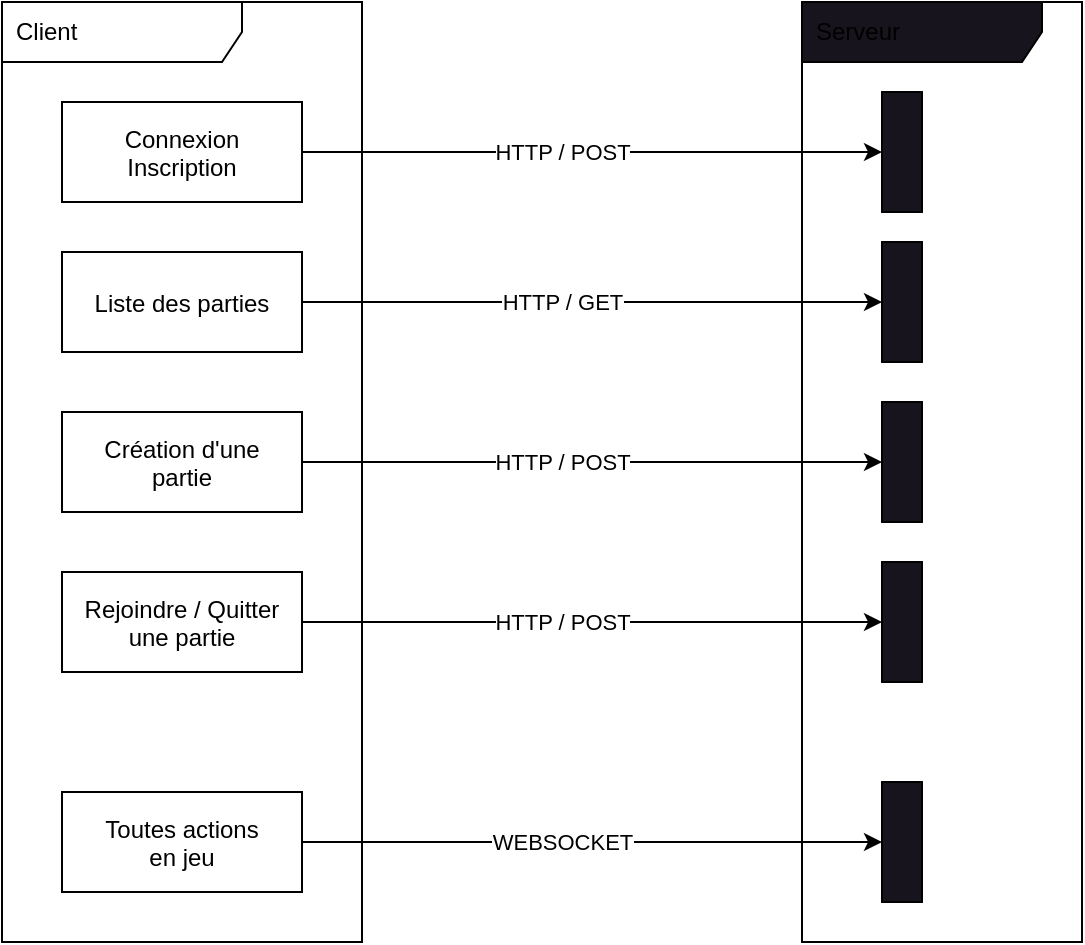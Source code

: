 <mxfile>
    <diagram id="BNu7J2G3WS-_Pifw_s_0" name="Page-1">
        <mxGraphModel dx="698" dy="611" grid="1" gridSize="10" guides="1" tooltips="1" connect="1" arrows="1" fold="1" page="1" pageScale="1" pageWidth="850" pageHeight="1100" math="0" shadow="0">
            <root>
                <mxCell id="0"/>
                <mxCell id="1" parent="0"/>
                <mxCell id="2" value="Client" style="shape=umlFrame;whiteSpace=wrap;html=1;width=120;height=30;boundedLbl=1;verticalAlign=middle;align=left;spacingLeft=5;" vertex="1" parent="1">
                    <mxGeometry x="80" y="160" width="180" height="470" as="geometry"/>
                </mxCell>
                <mxCell id="3" value="Serveur" style="shape=umlFrame;whiteSpace=wrap;html=1;width=120;height=30;boundedLbl=1;verticalAlign=middle;align=left;spacingLeft=5;fillColor=rgb(24, 20, 29);" vertex="1" parent="1">
                    <mxGeometry x="480" y="160" width="140" height="470" as="geometry"/>
                </mxCell>
                <mxCell id="8" value="" style="edgeStyle=none;html=1;" edge="1" parent="1" source="6" target="7">
                    <mxGeometry relative="1" as="geometry"/>
                </mxCell>
                <mxCell id="9" value="HTTP / POST" style="edgeLabel;html=1;align=center;verticalAlign=middle;resizable=0;points=[];" vertex="1" connectable="0" parent="8">
                    <mxGeometry x="-0.241" y="1" relative="1" as="geometry">
                        <mxPoint x="20" y="1" as="offset"/>
                    </mxGeometry>
                </mxCell>
                <mxCell id="6" value="Connexion&#10;Inscription" style="fontStyle=0;" vertex="1" parent="1">
                    <mxGeometry x="110" y="210" width="120" height="50" as="geometry"/>
                </mxCell>
                <mxCell id="7" value="" style="whiteSpace=wrap;html=1;fillColor=rgb(24, 20, 29);fontStyle=0;" vertex="1" parent="1">
                    <mxGeometry x="520" y="205" width="20" height="60" as="geometry"/>
                </mxCell>
                <mxCell id="10" value="" style="edgeStyle=none;html=1;" edge="1" parent="1" source="12" target="13">
                    <mxGeometry relative="1" as="geometry"/>
                </mxCell>
                <mxCell id="11" value="HTTP / GET" style="edgeLabel;html=1;align=center;verticalAlign=middle;resizable=0;points=[];" vertex="1" connectable="0" parent="10">
                    <mxGeometry x="-0.241" y="1" relative="1" as="geometry">
                        <mxPoint x="20" y="1" as="offset"/>
                    </mxGeometry>
                </mxCell>
                <mxCell id="12" value="Liste des parties" style="fontStyle=0;" vertex="1" parent="1">
                    <mxGeometry x="110" y="285" width="120" height="50" as="geometry"/>
                </mxCell>
                <mxCell id="13" value="" style="whiteSpace=wrap;html=1;fillColor=rgb(24, 20, 29);fontStyle=0;" vertex="1" parent="1">
                    <mxGeometry x="520" y="280" width="20" height="60" as="geometry"/>
                </mxCell>
                <mxCell id="14" value="" style="edgeStyle=none;html=1;" edge="1" parent="1" source="16" target="17">
                    <mxGeometry relative="1" as="geometry"/>
                </mxCell>
                <mxCell id="15" value="HTTP / POST" style="edgeLabel;html=1;align=center;verticalAlign=middle;resizable=0;points=[];" vertex="1" connectable="0" parent="14">
                    <mxGeometry x="-0.241" y="1" relative="1" as="geometry">
                        <mxPoint x="20" y="1" as="offset"/>
                    </mxGeometry>
                </mxCell>
                <mxCell id="16" value="Création d'une&#10;partie" style="fontStyle=0;" vertex="1" parent="1">
                    <mxGeometry x="110" y="365" width="120" height="50" as="geometry"/>
                </mxCell>
                <mxCell id="17" value="" style="whiteSpace=wrap;html=1;fillColor=rgb(24, 20, 29);fontStyle=0;" vertex="1" parent="1">
                    <mxGeometry x="520" y="360" width="20" height="60" as="geometry"/>
                </mxCell>
                <mxCell id="18" value="" style="edgeStyle=none;html=1;" edge="1" parent="1" source="20" target="21">
                    <mxGeometry relative="1" as="geometry"/>
                </mxCell>
                <mxCell id="19" value="HTTP / POST" style="edgeLabel;html=1;align=center;verticalAlign=middle;resizable=0;points=[];" vertex="1" connectable="0" parent="18">
                    <mxGeometry x="-0.241" y="1" relative="1" as="geometry">
                        <mxPoint x="20" y="1" as="offset"/>
                    </mxGeometry>
                </mxCell>
                <mxCell id="20" value="Rejoindre / Quitter&#10;une partie" style="fontStyle=0;" vertex="1" parent="1">
                    <mxGeometry x="110" y="445" width="120" height="50" as="geometry"/>
                </mxCell>
                <mxCell id="21" value="" style="whiteSpace=wrap;html=1;fillColor=rgb(24, 20, 29);fontStyle=0;" vertex="1" parent="1">
                    <mxGeometry x="520" y="440" width="20" height="60" as="geometry"/>
                </mxCell>
                <mxCell id="22" value="" style="edgeStyle=none;html=1;" edge="1" parent="1" source="24" target="25">
                    <mxGeometry relative="1" as="geometry"/>
                </mxCell>
                <mxCell id="23" value="WEBSOCKET" style="edgeLabel;html=1;align=center;verticalAlign=middle;resizable=0;points=[];" vertex="1" connectable="0" parent="22">
                    <mxGeometry x="-0.241" y="1" relative="1" as="geometry">
                        <mxPoint x="20" y="1" as="offset"/>
                    </mxGeometry>
                </mxCell>
                <mxCell id="24" value="Toutes actions&#10;en jeu" style="fontStyle=0;" vertex="1" parent="1">
                    <mxGeometry x="110" y="555" width="120" height="50" as="geometry"/>
                </mxCell>
                <mxCell id="25" value="" style="whiteSpace=wrap;html=1;fillColor=rgb(24, 20, 29);fontStyle=0;" vertex="1" parent="1">
                    <mxGeometry x="520" y="550" width="20" height="60" as="geometry"/>
                </mxCell>
            </root>
        </mxGraphModel>
    </diagram>
</mxfile>